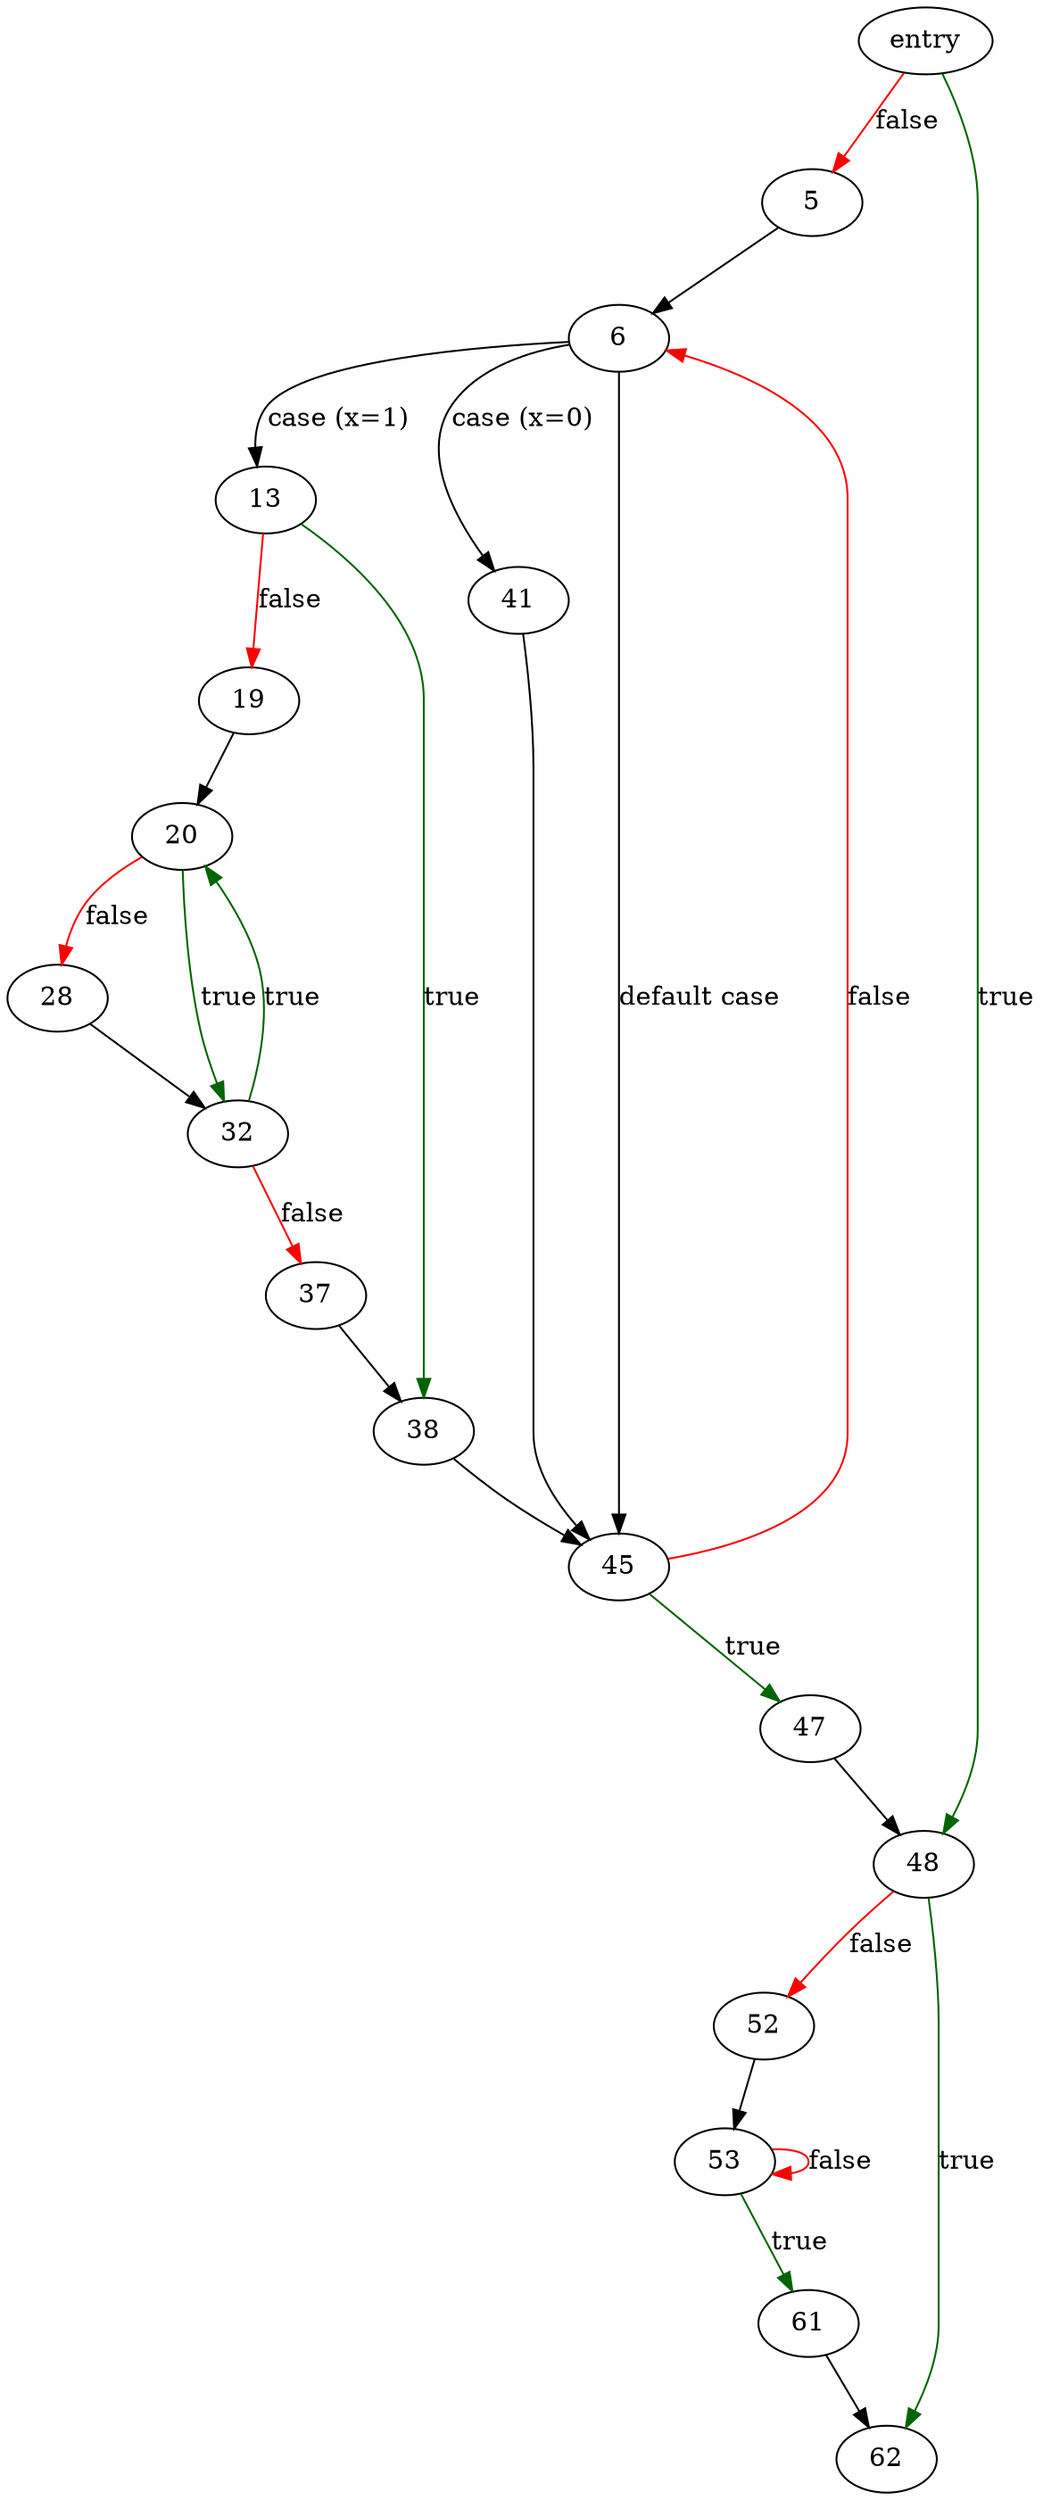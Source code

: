 digraph "free_exclude" {
	// Node definitions.
	1 [label=entry];
	5;
	6;
	13;
	19;
	20;
	28;
	32;
	37;
	38;
	41;
	45;
	47;
	48;
	52;
	53;
	61;
	62;

	// Edge definitions.
	1 -> 5 [
		color=red
		label=false
	];
	1 -> 48 [
		color=darkgreen
		label=true
	];
	5 -> 6;
	6 -> 13 [label="case (x=1)"];
	6 -> 41 [label="case (x=0)"];
	6 -> 45 [label="default case"];
	13 -> 19 [
		color=red
		label=false
	];
	13 -> 38 [
		color=darkgreen
		label=true
	];
	19 -> 20;
	20 -> 28 [
		color=red
		label=false
	];
	20 -> 32 [
		color=darkgreen
		label=true
	];
	28 -> 32;
	32 -> 20 [
		color=darkgreen
		label=true
	];
	32 -> 37 [
		color=red
		label=false
	];
	37 -> 38;
	38 -> 45;
	41 -> 45;
	45 -> 6 [
		color=red
		label=false
	];
	45 -> 47 [
		color=darkgreen
		label=true
	];
	47 -> 48;
	48 -> 52 [
		color=red
		label=false
	];
	48 -> 62 [
		color=darkgreen
		label=true
	];
	52 -> 53;
	53 -> 53 [
		color=red
		label=false
	];
	53 -> 61 [
		color=darkgreen
		label=true
	];
	61 -> 62;
}
